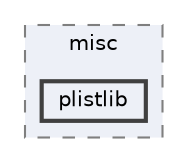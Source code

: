 digraph "/home/jam/Research/IRES-2025/dev/src/llm-scripts/testing/hypothesis-testing/hyp-env/lib/python3.12/site-packages/fontTools/misc/plistlib"
{
 // LATEX_PDF_SIZE
  bgcolor="transparent";
  edge [fontname=Helvetica,fontsize=10,labelfontname=Helvetica,labelfontsize=10];
  node [fontname=Helvetica,fontsize=10,shape=box,height=0.2,width=0.4];
  compound=true
  subgraph clusterdir_2ce228f2607546928e2ed9eae6a9c3f9 {
    graph [ bgcolor="#edf0f7", pencolor="grey50", label="misc", fontname=Helvetica,fontsize=10 style="filled,dashed", URL="dir_2ce228f2607546928e2ed9eae6a9c3f9.html",tooltip=""]
  dir_205b134b5826e315cd22ee35afbab1af [label="plistlib", fillcolor="#edf0f7", color="grey25", style="filled,bold", URL="dir_205b134b5826e315cd22ee35afbab1af.html",tooltip=""];
  }
}
